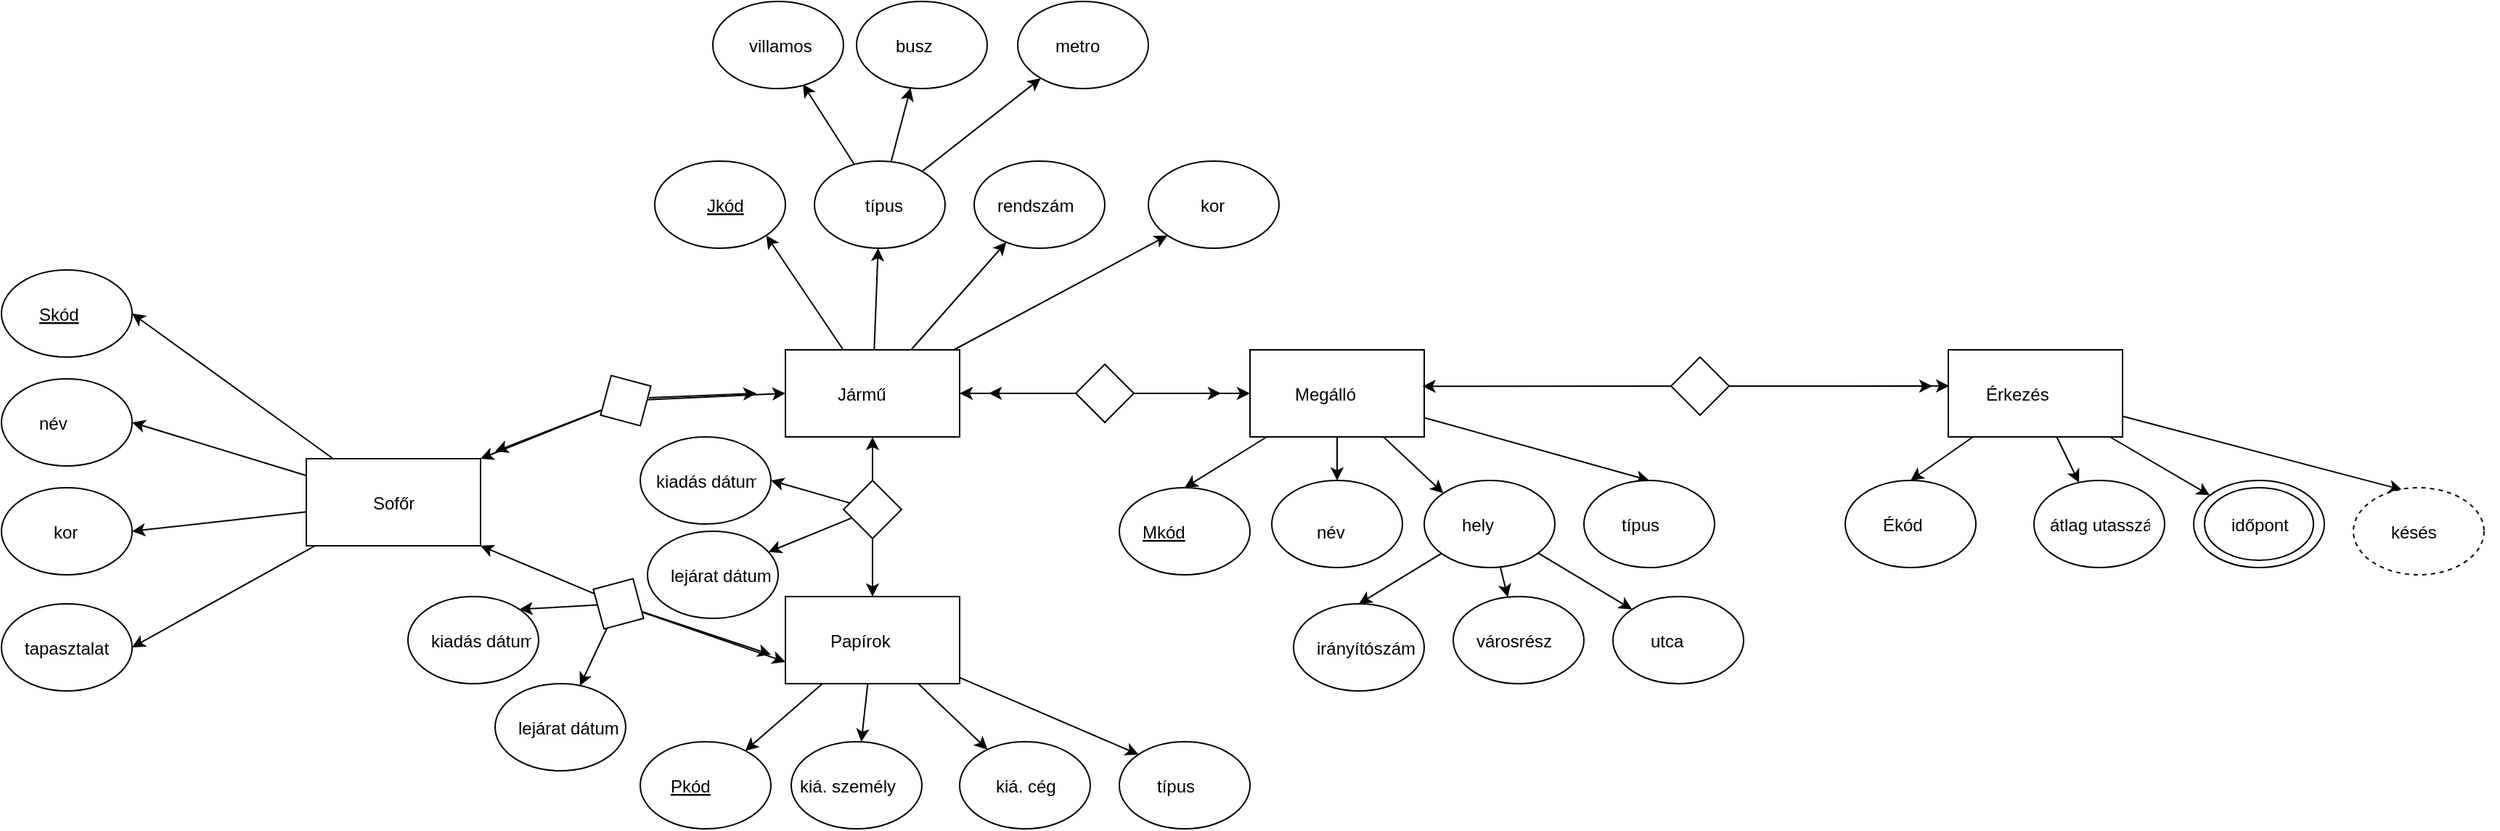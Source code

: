 <mxfile type="device" version="20.4.0"><diagram id="z7hdZ1I1FV6W0J78kZRk" name="1 oldal"><mxGraphModel grid="1" dx="3279" dy="2535" gridSize="10" guides="1" tooltips="1" connect="1" arrows="1" fold="1" page="1" pageScale="1" pageWidth="827" pageHeight="1169" math="0" shadow="0"><root><mxCell id="0"/><mxCell id="1" parent="0"/><mxCell id="r5Hm9cmaJlK4pjNqnW4j-10" value="" parent="1" style="rounded=0;orthogonalLoop=1;jettySize=auto;html=1;entryX=1;entryY=1;entryDx=0;entryDy=0;" edge="1" source="r5Hm9cmaJlK4pjNqnW4j-1" target="r5Hm9cmaJlK4pjNqnW4j-2"><mxGeometry as="geometry" relative="1"/></mxCell><mxCell id="r5Hm9cmaJlK4pjNqnW4j-11" value="" parent="1" style="edgeStyle=none;rounded=0;orthogonalLoop=1;jettySize=auto;html=1;entryX=0;entryY=1;entryDx=0;entryDy=0;" edge="1" source="r5Hm9cmaJlK4pjNqnW4j-1" target="r5Hm9cmaJlK4pjNqnW4j-5"><mxGeometry as="geometry" relative="1"/></mxCell><mxCell id="r5Hm9cmaJlK4pjNqnW4j-12" value="" parent="1" style="edgeStyle=none;rounded=0;orthogonalLoop=1;jettySize=auto;html=1;" edge="1" source="r5Hm9cmaJlK4pjNqnW4j-1" target="r5Hm9cmaJlK4pjNqnW4j-4"><mxGeometry as="geometry" relative="1"/></mxCell><mxCell id="r5Hm9cmaJlK4pjNqnW4j-13" value="" parent="1" style="edgeStyle=none;rounded=0;orthogonalLoop=1;jettySize=auto;html=1;" edge="1" source="r5Hm9cmaJlK4pjNqnW4j-1" target="r5Hm9cmaJlK4pjNqnW4j-3"><mxGeometry as="geometry" relative="1"/></mxCell><mxCell id="r5Hm9cmaJlK4pjNqnW4j-1" value="" parent="1" style="rounded=0;whiteSpace=wrap;html=1;" vertex="1"><mxGeometry as="geometry" x="320" y="150" width="120" height="60"/></mxCell><mxCell id="r5Hm9cmaJlK4pjNqnW4j-2" value="" parent="1" style="ellipse;whiteSpace=wrap;html=1;" vertex="1"><mxGeometry as="geometry" x="230" y="20" width="90" height="60"/></mxCell><mxCell id="r5Hm9cmaJlK4pjNqnW4j-14" value="" parent="1" style="edgeStyle=none;rounded=0;orthogonalLoop=1;jettySize=auto;html=1;entryX=0.689;entryY=0.95;entryDx=0;entryDy=0;entryPerimeter=0;" edge="1" source="r5Hm9cmaJlK4pjNqnW4j-3" target="r5Hm9cmaJlK4pjNqnW4j-6"><mxGeometry as="geometry" relative="1"><mxPoint as="targetPoint" x="330" y="-40"/></mxGeometry></mxCell><mxCell id="r5Hm9cmaJlK4pjNqnW4j-15" value="" parent="1" style="edgeStyle=none;rounded=0;orthogonalLoop=1;jettySize=auto;html=1;" edge="1" source="r5Hm9cmaJlK4pjNqnW4j-3" target="r5Hm9cmaJlK4pjNqnW4j-8"><mxGeometry as="geometry" relative="1"/></mxCell><mxCell id="r5Hm9cmaJlK4pjNqnW4j-16" value="" parent="1" style="edgeStyle=none;rounded=0;orthogonalLoop=1;jettySize=auto;html=1;" edge="1" source="r5Hm9cmaJlK4pjNqnW4j-3" target="r5Hm9cmaJlK4pjNqnW4j-7"><mxGeometry as="geometry" relative="1"/></mxCell><mxCell id="r5Hm9cmaJlK4pjNqnW4j-3" value="" parent="1" style="ellipse;whiteSpace=wrap;html=1;" vertex="1"><mxGeometry as="geometry" x="340" y="20" width="90" height="60"/></mxCell><mxCell id="r5Hm9cmaJlK4pjNqnW4j-4" value="" parent="1" style="ellipse;whiteSpace=wrap;html=1;" vertex="1"><mxGeometry as="geometry" x="450" y="20" width="90" height="60"/></mxCell><mxCell id="r5Hm9cmaJlK4pjNqnW4j-5" value="" parent="1" style="ellipse;whiteSpace=wrap;html=1;" vertex="1"><mxGeometry as="geometry" x="570" y="20" width="90" height="60"/></mxCell><mxCell id="r5Hm9cmaJlK4pjNqnW4j-6" value="" parent="1" style="ellipse;whiteSpace=wrap;html=1;" vertex="1"><mxGeometry as="geometry" x="270" y="-90" width="90" height="60"/></mxCell><mxCell id="r5Hm9cmaJlK4pjNqnW4j-7" value="" parent="1" style="ellipse;whiteSpace=wrap;html=1;" vertex="1"><mxGeometry as="geometry" x="369" y="-90" width="90" height="60"/></mxCell><mxCell id="r5Hm9cmaJlK4pjNqnW4j-8" value="" parent="1" style="ellipse;whiteSpace=wrap;html=1;" vertex="1"><mxGeometry as="geometry" x="480" y="-90" width="90" height="60"/></mxCell><mxCell id="r5Hm9cmaJlK4pjNqnW4j-18" value="Jkód" parent="1" style="text;strokeColor=none;fillColor=none;align=left;verticalAlign=middle;spacingLeft=4;spacingRight=4;overflow=hidden;points=[[0,0.5],[1,0.5]];portConstraint=eastwest;rotatable=0;fontStyle=4" vertex="1"><mxGeometry as="geometry" x="260" y="35" width="80" height="30"/></mxCell><mxCell id="r5Hm9cmaJlK4pjNqnW4j-19" value="típus" parent="1" style="text;strokeColor=none;fillColor=none;align=left;verticalAlign=middle;spacingLeft=4;spacingRight=4;overflow=hidden;points=[[0,0.5],[1,0.5]];portConstraint=eastwest;rotatable=0;" vertex="1"><mxGeometry as="geometry" x="369" y="35" width="80" height="30"/></mxCell><mxCell id="r5Hm9cmaJlK4pjNqnW4j-20" value="rendszám" parent="1" style="text;strokeColor=none;fillColor=none;align=left;verticalAlign=middle;spacingLeft=4;spacingRight=4;overflow=hidden;points=[[0,0.5],[1,0.5]];portConstraint=eastwest;rotatable=0;" vertex="1"><mxGeometry as="geometry" x="460" y="35" width="80" height="30"/></mxCell><mxCell id="r5Hm9cmaJlK4pjNqnW4j-21" value="kor" parent="1" style="text;strokeColor=none;fillColor=none;align=left;verticalAlign=middle;spacingLeft=4;spacingRight=4;overflow=hidden;points=[[0,0.5],[1,0.5]];portConstraint=eastwest;rotatable=0;" vertex="1"><mxGeometry as="geometry" x="600" y="35" width="80" height="30"/></mxCell><mxCell id="r5Hm9cmaJlK4pjNqnW4j-22" value="villamos" parent="1" style="text;strokeColor=none;fillColor=none;align=left;verticalAlign=middle;spacingLeft=4;spacingRight=4;overflow=hidden;points=[[0,0.5],[1,0.5]];portConstraint=eastwest;rotatable=0;" vertex="1"><mxGeometry as="geometry" x="289" y="-75" width="80" height="30"/></mxCell><mxCell id="r5Hm9cmaJlK4pjNqnW4j-23" value="busz" parent="1" style="text;strokeColor=none;fillColor=none;align=left;verticalAlign=middle;spacingLeft=4;spacingRight=4;overflow=hidden;points=[[0,0.5],[1,0.5]];portConstraint=eastwest;rotatable=0;" vertex="1"><mxGeometry as="geometry" x="390" y="-75" width="80" height="30"/></mxCell><mxCell id="r5Hm9cmaJlK4pjNqnW4j-24" value="metro" parent="1" style="text;strokeColor=none;fillColor=none;align=left;verticalAlign=middle;spacingLeft=4;spacingRight=4;overflow=hidden;points=[[0,0.5],[1,0.5]];portConstraint=eastwest;rotatable=0;" vertex="1"><mxGeometry as="geometry" x="500" y="-75" width="80" height="30"/></mxCell><mxCell id="r5Hm9cmaJlK4pjNqnW4j-25" value="Jármű" parent="1" style="text;strokeColor=none;fillColor=none;align=left;verticalAlign=middle;spacingLeft=4;spacingRight=4;overflow=hidden;points=[[0,0.5],[1,0.5]];portConstraint=eastwest;rotatable=0;" vertex="1"><mxGeometry as="geometry" x="350" y="165" width="80" height="30"/></mxCell><mxCell id="r5Hm9cmaJlK4pjNqnW4j-31" value="" parent="1" style="edgeStyle=none;rounded=0;orthogonalLoop=1;jettySize=auto;html=1;" edge="1" source="r5Hm9cmaJlK4pjNqnW4j-26" target="r5Hm9cmaJlK4pjNqnW4j-27"><mxGeometry as="geometry" relative="1"/></mxCell><mxCell id="r5Hm9cmaJlK4pjNqnW4j-32" value="" parent="1" style="edgeStyle=none;rounded=0;orthogonalLoop=1;jettySize=auto;html=1;entryX=0;entryY=0;entryDx=0;entryDy=0;" edge="1" source="r5Hm9cmaJlK4pjNqnW4j-26" target="r5Hm9cmaJlK4pjNqnW4j-30"><mxGeometry as="geometry" relative="1"/></mxCell><mxCell id="r5Hm9cmaJlK4pjNqnW4j-33" value="" parent="1" style="edgeStyle=none;rounded=0;orthogonalLoop=1;jettySize=auto;html=1;" edge="1" source="r5Hm9cmaJlK4pjNqnW4j-26" target="r5Hm9cmaJlK4pjNqnW4j-29"><mxGeometry as="geometry" relative="1"/></mxCell><mxCell id="r5Hm9cmaJlK4pjNqnW4j-34" value="" parent="1" style="edgeStyle=none;rounded=0;orthogonalLoop=1;jettySize=auto;html=1;" edge="1" source="r5Hm9cmaJlK4pjNqnW4j-26" target="r5Hm9cmaJlK4pjNqnW4j-28"><mxGeometry as="geometry" relative="1"/></mxCell><mxCell id="r5Hm9cmaJlK4pjNqnW4j-26" value="" parent="1" style="rounded=0;whiteSpace=wrap;html=1;" vertex="1"><mxGeometry as="geometry" x="320" y="320" width="120" height="60"/></mxCell><mxCell id="r5Hm9cmaJlK4pjNqnW4j-27" value="" parent="1" style="ellipse;whiteSpace=wrap;html=1;" vertex="1"><mxGeometry as="geometry" x="220" y="420" width="90" height="60"/></mxCell><mxCell id="r5Hm9cmaJlK4pjNqnW4j-28" value="" parent="1" style="ellipse;whiteSpace=wrap;html=1;" vertex="1"><mxGeometry as="geometry" x="324" y="420" width="90" height="60"/></mxCell><mxCell id="r5Hm9cmaJlK4pjNqnW4j-29" value="" parent="1" style="ellipse;whiteSpace=wrap;html=1;" vertex="1"><mxGeometry as="geometry" x="440" y="420" width="90" height="60"/></mxCell><mxCell id="r5Hm9cmaJlK4pjNqnW4j-30" value="" parent="1" style="ellipse;whiteSpace=wrap;html=1;" vertex="1"><mxGeometry as="geometry" x="550" y="420" width="90" height="60"/></mxCell><mxCell id="r5Hm9cmaJlK4pjNqnW4j-35" value="Pkód" parent="1" style="text;strokeColor=none;fillColor=none;align=left;verticalAlign=middle;spacingLeft=4;spacingRight=4;overflow=hidden;points=[[0,0.5],[1,0.5]];portConstraint=eastwest;rotatable=0;fontStyle=4" vertex="1"><mxGeometry as="geometry" x="235" y="435" width="80" height="30"/></mxCell><mxCell id="r5Hm9cmaJlK4pjNqnW4j-36" value="kiá. személy" parent="1" style="text;strokeColor=none;fillColor=none;align=left;verticalAlign=middle;spacingLeft=4;spacingRight=4;overflow=hidden;points=[[0,0.5],[1,0.5]];portConstraint=eastwest;rotatable=0;" vertex="1"><mxGeometry as="geometry" x="324" y="435" width="80" height="30"/></mxCell><mxCell id="r5Hm9cmaJlK4pjNqnW4j-37" value="kiá. cég" parent="1" style="text;strokeColor=none;fillColor=none;align=left;verticalAlign=middle;spacingLeft=4;spacingRight=4;overflow=hidden;points=[[0,0.5],[1,0.5]];portConstraint=eastwest;rotatable=0;" vertex="1"><mxGeometry as="geometry" x="459" y="435" width="80" height="30"/></mxCell><mxCell id="r5Hm9cmaJlK4pjNqnW4j-38" value="típus" parent="1" style="text;strokeColor=none;fillColor=none;align=left;verticalAlign=middle;spacingLeft=4;spacingRight=4;overflow=hidden;points=[[0,0.5],[1,0.5]];portConstraint=eastwest;rotatable=0;" vertex="1"><mxGeometry as="geometry" x="570" y="435" width="80" height="30"/></mxCell><mxCell id="r5Hm9cmaJlK4pjNqnW4j-41" value="" parent="1" style="edgeStyle=none;rounded=0;orthogonalLoop=1;jettySize=auto;html=1;entryX=0.5;entryY=1;entryDx=0;entryDy=0;" edge="1" source="r5Hm9cmaJlK4pjNqnW4j-40" target="r5Hm9cmaJlK4pjNqnW4j-1"><mxGeometry as="geometry" relative="1"/></mxCell><mxCell id="r5Hm9cmaJlK4pjNqnW4j-42" value="" parent="1" style="edgeStyle=none;rounded=0;orthogonalLoop=1;jettySize=auto;html=1;" edge="1" source="r5Hm9cmaJlK4pjNqnW4j-40" target="r5Hm9cmaJlK4pjNqnW4j-26"><mxGeometry as="geometry" relative="1"/></mxCell><mxCell id="r5Hm9cmaJlK4pjNqnW4j-47" value="" parent="1" style="edgeStyle=none;rounded=0;orthogonalLoop=1;jettySize=auto;html=1;entryX=1;entryY=0.5;entryDx=0;entryDy=0;" edge="1" source="r5Hm9cmaJlK4pjNqnW4j-40" target="r5Hm9cmaJlK4pjNqnW4j-45"><mxGeometry as="geometry" relative="1"/></mxCell><mxCell id="r5Hm9cmaJlK4pjNqnW4j-48" value="" parent="1" style="edgeStyle=none;rounded=0;orthogonalLoop=1;jettySize=auto;html=1;" edge="1" source="r5Hm9cmaJlK4pjNqnW4j-40" target="r5Hm9cmaJlK4pjNqnW4j-46"><mxGeometry as="geometry" relative="1"/></mxCell><mxCell id="r5Hm9cmaJlK4pjNqnW4j-40" value="" parent="1" style="rhombus;whiteSpace=wrap;html=1;" vertex="1"><mxGeometry as="geometry" x="360" y="240" width="40" height="40"/></mxCell><mxCell id="r5Hm9cmaJlK4pjNqnW4j-44" value="Papírok" parent="1" style="text;strokeColor=none;fillColor=none;align=left;verticalAlign=middle;spacingLeft=4;spacingRight=4;overflow=hidden;points=[[0,0.5],[1,0.5]];portConstraint=eastwest;rotatable=0;" vertex="1"><mxGeometry as="geometry" x="345" y="335" width="80" height="30"/></mxCell><mxCell id="r5Hm9cmaJlK4pjNqnW4j-45" value="" parent="1" style="ellipse;whiteSpace=wrap;html=1;" vertex="1"><mxGeometry as="geometry" x="220" y="210" width="90" height="60"/></mxCell><mxCell id="r5Hm9cmaJlK4pjNqnW4j-46" value="" parent="1" style="ellipse;whiteSpace=wrap;html=1;" vertex="1"><mxGeometry as="geometry" x="225" y="275" width="90" height="60"/></mxCell><mxCell id="r5Hm9cmaJlK4pjNqnW4j-49" value="kiadás dátuma" parent="1" style="text;strokeColor=none;fillColor=none;align=left;verticalAlign=middle;spacingLeft=4;spacingRight=4;overflow=hidden;points=[[0,0.5],[1,0.5]];portConstraint=eastwest;rotatable=0;" vertex="1"><mxGeometry as="geometry" x="225" y="225" width="80" height="30"/></mxCell><mxCell id="r5Hm9cmaJlK4pjNqnW4j-50" value="lejárat dátum" parent="1" style="text;strokeColor=none;fillColor=none;align=left;verticalAlign=middle;spacingLeft=4;spacingRight=4;overflow=hidden;points=[[0,0.5],[1,0.5]];portConstraint=eastwest;rotatable=0;" vertex="1"><mxGeometry as="geometry" x="235" y="290" width="80" height="30"/></mxCell><mxCell id="r5Hm9cmaJlK4pjNqnW4j-58" value="" parent="1" style="edgeStyle=none;rounded=0;orthogonalLoop=1;jettySize=auto;html=1;entryX=1;entryY=0.5;entryDx=0;entryDy=0;" edge="1" source="r5Hm9cmaJlK4pjNqnW4j-51" target="r5Hm9cmaJlK4pjNqnW4j-53"><mxGeometry as="geometry" relative="1"><mxPoint as="targetPoint" x="-90" y="255"/></mxGeometry></mxCell><mxCell id="r5Hm9cmaJlK4pjNqnW4j-60" value="" parent="1" style="edgeStyle=none;rounded=0;orthogonalLoop=1;jettySize=auto;html=1;entryX=1;entryY=0.5;entryDx=0;entryDy=0;" edge="1" source="r5Hm9cmaJlK4pjNqnW4j-51" target="r5Hm9cmaJlK4pjNqnW4j-54"><mxGeometry as="geometry" relative="1"><mxPoint as="targetPoint" x="-120" y="255"/></mxGeometry></mxCell><mxCell id="r5Hm9cmaJlK4pjNqnW4j-62" value="" parent="1" style="edgeStyle=none;rounded=0;orthogonalLoop=1;jettySize=auto;html=1;entryX=1;entryY=0.5;entryDx=0;entryDy=0;" edge="1" source="r5Hm9cmaJlK4pjNqnW4j-51" target="r5Hm9cmaJlK4pjNqnW4j-56"><mxGeometry as="geometry" relative="1"><mxPoint as="targetPoint" x="-90" y="255"/></mxGeometry></mxCell><mxCell id="r5Hm9cmaJlK4pjNqnW4j-64" value="" parent="1" style="edgeStyle=none;rounded=0;orthogonalLoop=1;jettySize=auto;html=1;entryX=1;entryY=0.5;entryDx=0;entryDy=0;" edge="1" source="r5Hm9cmaJlK4pjNqnW4j-51" target="r5Hm9cmaJlK4pjNqnW4j-55"><mxGeometry as="geometry" relative="1"><mxPoint as="targetPoint" x="-90" y="255"/></mxGeometry></mxCell><mxCell id="r5Hm9cmaJlK4pjNqnW4j-51" value="" parent="1" style="rounded=0;whiteSpace=wrap;html=1;" vertex="1"><mxGeometry as="geometry" x="-10" y="225" width="120" height="60"/></mxCell><mxCell id="r5Hm9cmaJlK4pjNqnW4j-53" value="" parent="1" style="ellipse;whiteSpace=wrap;html=1;" vertex="1"><mxGeometry as="geometry" x="-220" y="95" width="90" height="60"/></mxCell><mxCell id="r5Hm9cmaJlK4pjNqnW4j-54" value="" parent="1" style="ellipse;whiteSpace=wrap;html=1;" vertex="1"><mxGeometry as="geometry" x="-220" y="170" width="90" height="60"/></mxCell><mxCell id="r5Hm9cmaJlK4pjNqnW4j-55" value="" parent="1" style="ellipse;whiteSpace=wrap;html=1;" vertex="1"><mxGeometry as="geometry" x="-220" y="245" width="90" height="60"/></mxCell><mxCell id="r5Hm9cmaJlK4pjNqnW4j-56" value="" parent="1" style="ellipse;whiteSpace=wrap;html=1;" vertex="1"><mxGeometry as="geometry" x="-220" y="325" width="90" height="60"/></mxCell><mxCell id="r5Hm9cmaJlK4pjNqnW4j-65" value="Skód" parent="1" style="text;strokeColor=none;fillColor=none;align=left;verticalAlign=middle;spacingLeft=4;spacingRight=4;overflow=hidden;points=[[0,0.5],[1,0.5]];portConstraint=eastwest;rotatable=0;fontStyle=4" vertex="1"><mxGeometry as="geometry" x="-200" y="110" width="80" height="30"/></mxCell><mxCell id="r5Hm9cmaJlK4pjNqnW4j-66" value="név" parent="1" style="text;strokeColor=none;fillColor=none;align=left;verticalAlign=middle;spacingLeft=4;spacingRight=4;overflow=hidden;points=[[0,0.5],[1,0.5]];portConstraint=eastwest;rotatable=0;" vertex="1"><mxGeometry as="geometry" x="-200" y="185" width="80" height="30"/></mxCell><mxCell id="r5Hm9cmaJlK4pjNqnW4j-67" value="kor" parent="1" style="text;strokeColor=none;fillColor=none;align=left;verticalAlign=middle;spacingLeft=4;spacingRight=4;overflow=hidden;points=[[0,0.5],[1,0.5]];portConstraint=eastwest;rotatable=0;" vertex="1"><mxGeometry as="geometry" x="-190" y="260" width="80" height="30"/></mxCell><mxCell id="r5Hm9cmaJlK4pjNqnW4j-68" value="tapasztalat" parent="1" style="text;strokeColor=none;fillColor=none;align=left;verticalAlign=middle;spacingLeft=4;spacingRight=4;overflow=hidden;points=[[0,0.5],[1,0.5]];portConstraint=eastwest;rotatable=0;" vertex="1"><mxGeometry as="geometry" x="-210" y="340" width="80" height="30"/></mxCell><mxCell id="r5Hm9cmaJlK4pjNqnW4j-78" value="" parent="1" style="edgeStyle=none;rounded=0;orthogonalLoop=1;jettySize=auto;html=1;entryX=1;entryY=1;entryDx=0;entryDy=0;" edge="1" source="r5Hm9cmaJlK4pjNqnW4j-69" target="r5Hm9cmaJlK4pjNqnW4j-51"><mxGeometry as="geometry" relative="1"><mxPoint as="targetPoint" x="145" y="325"/></mxGeometry></mxCell><mxCell id="r5Hm9cmaJlK4pjNqnW4j-79" value="" parent="1" style="edgeStyle=none;rounded=0;orthogonalLoop=1;jettySize=auto;html=1;entryX=0;entryY=0.75;entryDx=0;entryDy=0;" edge="1" source="r5Hm9cmaJlK4pjNqnW4j-69" target="r5Hm9cmaJlK4pjNqnW4j-26"><mxGeometry as="geometry" relative="1"/></mxCell><mxCell id="r5Hm9cmaJlK4pjNqnW4j-80" value="" parent="1" style="edgeStyle=none;rounded=0;orthogonalLoop=1;jettySize=auto;html=1;" edge="1" source="r5Hm9cmaJlK4pjNqnW4j-69"><mxGeometry as="geometry" relative="1"><mxPoint as="targetPoint" x="310" y="360"/></mxGeometry></mxCell><mxCell id="r5Hm9cmaJlK4pjNqnW4j-119" value="" parent="1" style="edgeStyle=none;rounded=0;orthogonalLoop=1;jettySize=auto;html=1;entryX=1;entryY=0;entryDx=0;entryDy=0;" edge="1" source="r5Hm9cmaJlK4pjNqnW4j-69" target="r5Hm9cmaJlK4pjNqnW4j-117"><mxGeometry as="geometry" relative="1"/></mxCell><mxCell id="r5Hm9cmaJlK4pjNqnW4j-120" value="" parent="1" style="edgeStyle=none;rounded=0;orthogonalLoop=1;jettySize=auto;html=1;" edge="1" source="r5Hm9cmaJlK4pjNqnW4j-69" target="r5Hm9cmaJlK4pjNqnW4j-118"><mxGeometry as="geometry" relative="1"/></mxCell><mxCell id="r5Hm9cmaJlK4pjNqnW4j-69" value="" parent="1" style="rhombus;whiteSpace=wrap;html=1;rotation=-60;" vertex="1"><mxGeometry as="geometry" x="185" y="305" width="40" height="40"/></mxCell><mxCell id="r5Hm9cmaJlK4pjNqnW4j-72" value="" parent="1" style="edgeStyle=none;rounded=0;orthogonalLoop=1;jettySize=auto;html=1;entryX=1;entryY=0;entryDx=0;entryDy=0;" edge="1" source="r5Hm9cmaJlK4pjNqnW4j-70" target="r5Hm9cmaJlK4pjNqnW4j-51"><mxGeometry as="geometry" relative="1"><mxPoint as="targetPoint" x="150" y="185"/></mxGeometry></mxCell><mxCell id="r5Hm9cmaJlK4pjNqnW4j-74" value="" parent="1" style="edgeStyle=none;rounded=0;orthogonalLoop=1;jettySize=auto;html=1;" edge="1" source="r5Hm9cmaJlK4pjNqnW4j-70"><mxGeometry as="geometry" relative="1"><mxPoint as="targetPoint" x="120" y="220"/></mxGeometry></mxCell><mxCell id="r5Hm9cmaJlK4pjNqnW4j-75" value="" parent="1" style="edgeStyle=none;rounded=0;orthogonalLoop=1;jettySize=auto;html=1;entryX=0;entryY=0.5;entryDx=0;entryDy=0;" edge="1" source="r5Hm9cmaJlK4pjNqnW4j-70" target="r5Hm9cmaJlK4pjNqnW4j-1"><mxGeometry as="geometry" relative="1"/></mxCell><mxCell id="r5Hm9cmaJlK4pjNqnW4j-70" value="" parent="1" style="rhombus;whiteSpace=wrap;html=1;rotation=-30;" vertex="1"><mxGeometry as="geometry" x="190" y="165" width="40" height="40"/></mxCell><mxCell id="r5Hm9cmaJlK4pjNqnW4j-76" value="" parent="1" style="edgeStyle=none;rounded=0;orthogonalLoop=1;jettySize=auto;html=1;exitX=0.871;exitY=0.657;exitDx=0;exitDy=0;exitPerimeter=0;" edge="1" source="r5Hm9cmaJlK4pjNqnW4j-70"><mxGeometry as="geometry" relative="1"><mxPoint as="sourcePoint" x="234.822" y="194.326"/><mxPoint as="targetPoint" x="300" y="180"/></mxGeometry></mxCell><mxCell id="r5Hm9cmaJlK4pjNqnW4j-81" value="Sofőr" parent="1" style="text;strokeColor=none;fillColor=none;align=left;verticalAlign=middle;spacingLeft=4;spacingRight=4;overflow=hidden;points=[[0,0.5],[1,0.5]];portConstraint=eastwest;rotatable=0;" vertex="1"><mxGeometry as="geometry" x="30" y="240" width="80" height="30"/></mxCell><mxCell id="r5Hm9cmaJlK4pjNqnW4j-91" value="" parent="1" style="edgeStyle=none;rounded=0;orthogonalLoop=1;jettySize=auto;html=1;entryX=0.5;entryY=0;entryDx=0;entryDy=0;" edge="1" source="r5Hm9cmaJlK4pjNqnW4j-82" target="r5Hm9cmaJlK4pjNqnW4j-84"><mxGeometry as="geometry" relative="1"/></mxCell><mxCell id="r5Hm9cmaJlK4pjNqnW4j-92" value="" parent="1" style="edgeStyle=none;rounded=0;orthogonalLoop=1;jettySize=auto;html=1;entryX=0.5;entryY=0;entryDx=0;entryDy=0;" edge="1" source="r5Hm9cmaJlK4pjNqnW4j-82" target="r5Hm9cmaJlK4pjNqnW4j-87"><mxGeometry as="geometry" relative="1"/></mxCell><mxCell id="r5Hm9cmaJlK4pjNqnW4j-94" value="" parent="1" style="edgeStyle=none;rounded=0;orthogonalLoop=1;jettySize=auto;html=1;entryX=0;entryY=0;entryDx=0;entryDy=0;" edge="1" source="r5Hm9cmaJlK4pjNqnW4j-82" target="r5Hm9cmaJlK4pjNqnW4j-86"><mxGeometry as="geometry" relative="1"/></mxCell><mxCell id="r5Hm9cmaJlK4pjNqnW4j-95" value="" parent="1" style="edgeStyle=none;rounded=0;orthogonalLoop=1;jettySize=auto;html=1;entryX=0.5;entryY=0;entryDx=0;entryDy=0;" edge="1" source="r5Hm9cmaJlK4pjNqnW4j-82" target="r5Hm9cmaJlK4pjNqnW4j-85"><mxGeometry as="geometry" relative="1"/></mxCell><mxCell id="r5Hm9cmaJlK4pjNqnW4j-82" value="" parent="1" style="rounded=0;whiteSpace=wrap;html=1;" vertex="1"><mxGeometry as="geometry" x="640" y="150" width="120" height="60"/></mxCell><mxCell id="r5Hm9cmaJlK4pjNqnW4j-84" value="" parent="1" style="ellipse;whiteSpace=wrap;html=1;" vertex="1"><mxGeometry as="geometry" x="550" y="245" width="90" height="60"/></mxCell><mxCell id="r5Hm9cmaJlK4pjNqnW4j-85" value="" parent="1" style="ellipse;whiteSpace=wrap;html=1;" vertex="1"><mxGeometry as="geometry" x="655" y="240" width="90" height="60"/></mxCell><mxCell id="r5Hm9cmaJlK4pjNqnW4j-96" value="" parent="1" style="edgeStyle=none;rounded=0;orthogonalLoop=1;jettySize=auto;html=1;entryX=0.5;entryY=0;entryDx=0;entryDy=0;" edge="1" source="r5Hm9cmaJlK4pjNqnW4j-86" target="r5Hm9cmaJlK4pjNqnW4j-89"><mxGeometry as="geometry" relative="1"/></mxCell><mxCell id="r5Hm9cmaJlK4pjNqnW4j-97" value="" parent="1" style="edgeStyle=none;rounded=0;orthogonalLoop=1;jettySize=auto;html=1;entryX=0;entryY=0;entryDx=0;entryDy=0;" edge="1" source="r5Hm9cmaJlK4pjNqnW4j-86" target="r5Hm9cmaJlK4pjNqnW4j-90"><mxGeometry as="geometry" relative="1"/></mxCell><mxCell id="r5Hm9cmaJlK4pjNqnW4j-98" value="" parent="1" style="edgeStyle=none;rounded=0;orthogonalLoop=1;jettySize=auto;html=1;" edge="1" source="r5Hm9cmaJlK4pjNqnW4j-86" target="r5Hm9cmaJlK4pjNqnW4j-88"><mxGeometry as="geometry" relative="1"/></mxCell><mxCell id="r5Hm9cmaJlK4pjNqnW4j-86" value="" parent="1" style="ellipse;whiteSpace=wrap;html=1;" vertex="1"><mxGeometry as="geometry" x="760" y="240" width="90" height="60"/></mxCell><mxCell id="r5Hm9cmaJlK4pjNqnW4j-87" value="" parent="1" style="ellipse;whiteSpace=wrap;html=1;" vertex="1"><mxGeometry as="geometry" x="870" y="240" width="90" height="60"/></mxCell><mxCell id="r5Hm9cmaJlK4pjNqnW4j-88" value="" parent="1" style="ellipse;whiteSpace=wrap;html=1;" vertex="1"><mxGeometry as="geometry" x="780" y="320" width="90" height="60"/></mxCell><mxCell id="r5Hm9cmaJlK4pjNqnW4j-89" value="" parent="1" style="ellipse;whiteSpace=wrap;html=1;" vertex="1"><mxGeometry as="geometry" x="670" y="325" width="90" height="60"/></mxCell><mxCell id="r5Hm9cmaJlK4pjNqnW4j-90" value="" parent="1" style="ellipse;whiteSpace=wrap;html=1;" vertex="1"><mxGeometry as="geometry" x="890" y="320" width="90" height="60"/></mxCell><mxCell id="r5Hm9cmaJlK4pjNqnW4j-99" value="irányítószám" parent="1" style="text;strokeColor=none;fillColor=none;align=left;verticalAlign=middle;spacingLeft=4;spacingRight=4;overflow=hidden;points=[[0,0.5],[1,0.5]];portConstraint=eastwest;rotatable=0;" vertex="1"><mxGeometry as="geometry" x="680" y="340" width="80" height="30"/></mxCell><mxCell id="r5Hm9cmaJlK4pjNqnW4j-100" value="városrész" parent="1" style="text;strokeColor=none;fillColor=none;align=left;verticalAlign=middle;spacingLeft=4;spacingRight=4;overflow=hidden;points=[[0,0.5],[1,0.5]];portConstraint=eastwest;rotatable=0;" vertex="1"><mxGeometry as="geometry" x="790" y="335" width="80" height="30"/></mxCell><mxCell id="r5Hm9cmaJlK4pjNqnW4j-101" value="utca" parent="1" style="text;strokeColor=none;fillColor=none;align=left;verticalAlign=middle;spacingLeft=4;spacingRight=4;overflow=hidden;points=[[0,0.5],[1,0.5]];portConstraint=eastwest;rotatable=0;" vertex="1"><mxGeometry as="geometry" x="910" y="335" width="80" height="30"/></mxCell><mxCell id="r5Hm9cmaJlK4pjNqnW4j-102" value="Mkód" parent="1" style="text;strokeColor=none;fillColor=none;align=left;verticalAlign=middle;spacingLeft=4;spacingRight=4;overflow=hidden;points=[[0,0.5],[1,0.5]];portConstraint=eastwest;rotatable=0;fontStyle=4" vertex="1"><mxGeometry as="geometry" x="560" y="260" width="80" height="30"/></mxCell><mxCell id="r5Hm9cmaJlK4pjNqnW4j-103" value="név" parent="1" style="text;strokeColor=none;fillColor=none;align=left;verticalAlign=middle;spacingLeft=4;spacingRight=4;overflow=hidden;points=[[0,0.5],[1,0.5]];portConstraint=eastwest;rotatable=0;" vertex="1"><mxGeometry as="geometry" x="680" y="260" width="80" height="30"/></mxCell><mxCell id="r5Hm9cmaJlK4pjNqnW4j-104" value="hely" parent="1" style="text;strokeColor=none;fillColor=none;align=left;verticalAlign=middle;spacingLeft=4;spacingRight=4;overflow=hidden;points=[[0,0.5],[1,0.5]];portConstraint=eastwest;rotatable=0;" vertex="1"><mxGeometry as="geometry" x="780" y="255" width="80" height="30"/></mxCell><mxCell id="r5Hm9cmaJlK4pjNqnW4j-105" value="típus" parent="1" style="text;strokeColor=none;fillColor=none;align=left;verticalAlign=middle;spacingLeft=4;spacingRight=4;overflow=hidden;points=[[0,0.5],[1,0.5]];portConstraint=eastwest;rotatable=0;" vertex="1"><mxGeometry as="geometry" x="890" y="255" width="80" height="30"/></mxCell><mxCell id="r5Hm9cmaJlK4pjNqnW4j-106" value="Megálló" parent="1" style="text;strokeColor=none;fillColor=none;align=left;verticalAlign=middle;spacingLeft=4;spacingRight=4;overflow=hidden;points=[[0,0.5],[1,0.5]];portConstraint=eastwest;rotatable=0;" vertex="1"><mxGeometry as="geometry" x="665" y="165" width="80" height="30"/></mxCell><mxCell id="r5Hm9cmaJlK4pjNqnW4j-108" value="" parent="1" style="edgeStyle=none;rounded=0;orthogonalLoop=1;jettySize=auto;html=1;" edge="1" source="r5Hm9cmaJlK4pjNqnW4j-107"><mxGeometry as="geometry" relative="1"><mxPoint as="targetPoint" x="440" y="180"/></mxGeometry></mxCell><mxCell id="r5Hm9cmaJlK4pjNqnW4j-109" value="" parent="1" style="edgeStyle=none;rounded=0;orthogonalLoop=1;jettySize=auto;html=1;entryX=0;entryY=0.5;entryDx=0;entryDy=0;" edge="1" source="r5Hm9cmaJlK4pjNqnW4j-107" target="r5Hm9cmaJlK4pjNqnW4j-82"><mxGeometry as="geometry" relative="1"><mxPoint as="targetPoint" x="620" y="180"/></mxGeometry></mxCell><mxCell id="r5Hm9cmaJlK4pjNqnW4j-107" value="" parent="1" style="rhombus;whiteSpace=wrap;html=1;" vertex="1"><mxGeometry as="geometry" x="520" y="160" width="40" height="40"/></mxCell><mxCell id="r5Hm9cmaJlK4pjNqnW4j-110" value="" parent="1" style="edgeStyle=none;rounded=0;orthogonalLoop=1;jettySize=auto;html=1;exitX=1;exitY=0.5;exitDx=0;exitDy=0;" edge="1" source="r5Hm9cmaJlK4pjNqnW4j-107"><mxGeometry as="geometry" relative="1"><mxPoint as="sourcePoint" x="570" y="190"/><mxPoint as="targetPoint" x="620" y="180"/></mxGeometry></mxCell><mxCell id="r5Hm9cmaJlK4pjNqnW4j-111" value="" parent="1" style="edgeStyle=none;rounded=0;orthogonalLoop=1;jettySize=auto;html=1;exitX=0;exitY=0.5;exitDx=0;exitDy=0;" edge="1" source="r5Hm9cmaJlK4pjNqnW4j-107"><mxGeometry as="geometry" relative="1"><mxPoint as="sourcePoint" x="530" y="190"/><mxPoint as="targetPoint" x="460" y="180"/></mxGeometry></mxCell><mxCell id="r5Hm9cmaJlK4pjNqnW4j-128" value="" parent="1" style="edgeStyle=none;rounded=0;orthogonalLoop=1;jettySize=auto;html=1;entryX=0.5;entryY=0;entryDx=0;entryDy=0;" edge="1" source="r5Hm9cmaJlK4pjNqnW4j-112" target="r5Hm9cmaJlK4pjNqnW4j-113"><mxGeometry as="geometry" relative="1"/></mxCell><mxCell id="r5Hm9cmaJlK4pjNqnW4j-129" value="" parent="1" style="edgeStyle=none;rounded=0;orthogonalLoop=1;jettySize=auto;html=1;entryX=0.374;entryY=0.024;entryDx=0;entryDy=0;entryPerimeter=0;" edge="1" source="r5Hm9cmaJlK4pjNqnW4j-112" target="r5Hm9cmaJlK4pjNqnW4j-126"><mxGeometry as="geometry" relative="1"/></mxCell><mxCell id="r5Hm9cmaJlK4pjNqnW4j-130" value="" parent="1" style="edgeStyle=none;rounded=0;orthogonalLoop=1;jettySize=auto;html=1;" edge="1" source="r5Hm9cmaJlK4pjNqnW4j-112" target="r5Hm9cmaJlK4pjNqnW4j-115"><mxGeometry as="geometry" relative="1"/></mxCell><mxCell id="r5Hm9cmaJlK4pjNqnW4j-131" value="" parent="1" style="edgeStyle=none;rounded=0;orthogonalLoop=1;jettySize=auto;html=1;" edge="1" source="r5Hm9cmaJlK4pjNqnW4j-112" target="r5Hm9cmaJlK4pjNqnW4j-114"><mxGeometry as="geometry" relative="1"/></mxCell><mxCell id="r5Hm9cmaJlK4pjNqnW4j-112" value="" parent="1" style="rounded=0;whiteSpace=wrap;html=1;" vertex="1"><mxGeometry as="geometry" x="1121" y="150" width="120" height="60"/></mxCell><mxCell id="r5Hm9cmaJlK4pjNqnW4j-113" value="" parent="1" style="ellipse;whiteSpace=wrap;html=1;" vertex="1"><mxGeometry as="geometry" x="1050" y="240" width="90" height="60"/></mxCell><mxCell id="r5Hm9cmaJlK4pjNqnW4j-114" value="" parent="1" style="ellipse;whiteSpace=wrap;html=1;" vertex="1"><mxGeometry as="geometry" x="1180" y="240" width="90" height="60"/></mxCell><mxCell id="r5Hm9cmaJlK4pjNqnW4j-115" value="" parent="1" style="ellipse;whiteSpace=wrap;html=1;" vertex="1"><mxGeometry as="geometry" x="1290" y="240" width="90" height="60"/></mxCell><mxCell id="r5Hm9cmaJlK4pjNqnW4j-117" value="" parent="1" style="ellipse;whiteSpace=wrap;html=1;" vertex="1"><mxGeometry as="geometry" x="60" y="320" width="90" height="60"/></mxCell><mxCell id="r5Hm9cmaJlK4pjNqnW4j-118" value="" parent="1" style="ellipse;whiteSpace=wrap;html=1;" vertex="1"><mxGeometry as="geometry" x="120" y="380" width="90" height="60"/></mxCell><mxCell id="r5Hm9cmaJlK4pjNqnW4j-121" value="kiadás dátuma" parent="1" style="text;strokeColor=none;fillColor=none;align=left;verticalAlign=middle;spacingLeft=4;spacingRight=4;overflow=hidden;points=[[0,0.5],[1,0.5]];portConstraint=eastwest;rotatable=0;" vertex="1"><mxGeometry as="geometry" x="70" y="335" width="80" height="30"/></mxCell><mxCell id="r5Hm9cmaJlK4pjNqnW4j-122" value="lejárat dátum" parent="1" style="text;strokeColor=none;fillColor=none;align=left;verticalAlign=middle;spacingLeft=4;spacingRight=4;overflow=hidden;points=[[0,0.5],[1,0.5]];portConstraint=eastwest;rotatable=0;" vertex="1"><mxGeometry as="geometry" x="130" y="395" width="80" height="30"/></mxCell><mxCell id="r5Hm9cmaJlK4pjNqnW4j-126" value="" parent="1" style="ellipse;whiteSpace=wrap;html=1;dashed=1;" vertex="1"><mxGeometry as="geometry" x="1400" y="245" width="90" height="60"/></mxCell><mxCell id="r5Hm9cmaJlK4pjNqnW4j-127" value="" parent="1" style="ellipse;whiteSpace=wrap;html=1;" vertex="1"><mxGeometry as="geometry" x="1297.5" y="245" width="75" height="50"/></mxCell><mxCell id="r5Hm9cmaJlK4pjNqnW4j-132" value="Ékód" parent="1" style="text;strokeColor=none;fillColor=none;align=left;verticalAlign=middle;spacingLeft=4;spacingRight=4;overflow=hidden;points=[[0,0.5],[1,0.5]];portConstraint=eastwest;rotatable=0;dashed=1;" vertex="1"><mxGeometry as="geometry" x="1070" y="255" width="80" height="30"/></mxCell><mxCell id="r5Hm9cmaJlK4pjNqnW4j-133" value="átlag utasszám" parent="1" style="text;strokeColor=none;fillColor=none;align=left;verticalAlign=middle;spacingLeft=4;spacingRight=4;overflow=hidden;points=[[0,0.5],[1,0.5]];portConstraint=eastwest;rotatable=0;dashed=1;" vertex="1"><mxGeometry as="geometry" x="1185" y="255" width="80" height="30"/></mxCell><mxCell id="r5Hm9cmaJlK4pjNqnW4j-134" value="időpont" parent="1" style="text;strokeColor=none;fillColor=none;align=left;verticalAlign=middle;spacingLeft=4;spacingRight=4;overflow=hidden;points=[[0,0.5],[1,0.5]];portConstraint=eastwest;rotatable=0;dashed=1;" vertex="1"><mxGeometry as="geometry" x="1310" y="255" width="80" height="30"/></mxCell><mxCell id="r5Hm9cmaJlK4pjNqnW4j-135" value="késés" parent="1" style="text;strokeColor=none;fillColor=none;align=left;verticalAlign=middle;spacingLeft=4;spacingRight=4;overflow=hidden;points=[[0,0.5],[1,0.5]];portConstraint=eastwest;rotatable=0;dashed=1;" vertex="1"><mxGeometry as="geometry" x="1420" y="260" width="80" height="30"/></mxCell><mxCell id="r5Hm9cmaJlK4pjNqnW4j-136" value="Érkezés" parent="1" style="text;strokeColor=none;fillColor=none;align=left;verticalAlign=middle;spacingLeft=4;spacingRight=4;overflow=hidden;points=[[0,0.5],[1,0.5]];portConstraint=eastwest;rotatable=0;dashed=1;" vertex="1"><mxGeometry as="geometry" x="1141" y="165" width="80" height="30"/></mxCell><mxCell id="r5Hm9cmaJlK4pjNqnW4j-139" value="" parent="1" style="edgeStyle=none;rounded=0;orthogonalLoop=1;jettySize=auto;html=1;entryX=0.99;entryY=0.419;entryDx=0;entryDy=0;entryPerimeter=0;" edge="1" source="r5Hm9cmaJlK4pjNqnW4j-137" target="r5Hm9cmaJlK4pjNqnW4j-82"><mxGeometry as="geometry" relative="1"><mxPoint as="targetPoint" x="890" y="175.0"/></mxGeometry></mxCell><mxCell id="r5Hm9cmaJlK4pjNqnW4j-141" value="" parent="1" style="edgeStyle=none;rounded=0;orthogonalLoop=1;jettySize=auto;html=1;" edge="1" source="r5Hm9cmaJlK4pjNqnW4j-137"><mxGeometry as="geometry" relative="1"><mxPoint as="targetPoint" x="1110" y="175"/></mxGeometry></mxCell><mxCell id="r5Hm9cmaJlK4pjNqnW4j-143" value="" parent="1" style="edgeStyle=none;rounded=0;orthogonalLoop=1;jettySize=auto;html=1;entryX=0.005;entryY=0.415;entryDx=0;entryDy=0;entryPerimeter=0;" edge="1" source="r5Hm9cmaJlK4pjNqnW4j-137" target="r5Hm9cmaJlK4pjNqnW4j-112"><mxGeometry as="geometry" relative="1"><mxPoint as="targetPoint" x="1010" y="175.0"/></mxGeometry></mxCell><mxCell id="r5Hm9cmaJlK4pjNqnW4j-137" value="" parent="1" style="rhombus;whiteSpace=wrap;html=1;" vertex="1"><mxGeometry as="geometry" x="930" y="155" width="40" height="40"/></mxCell></root></mxGraphModel></diagram></mxfile>